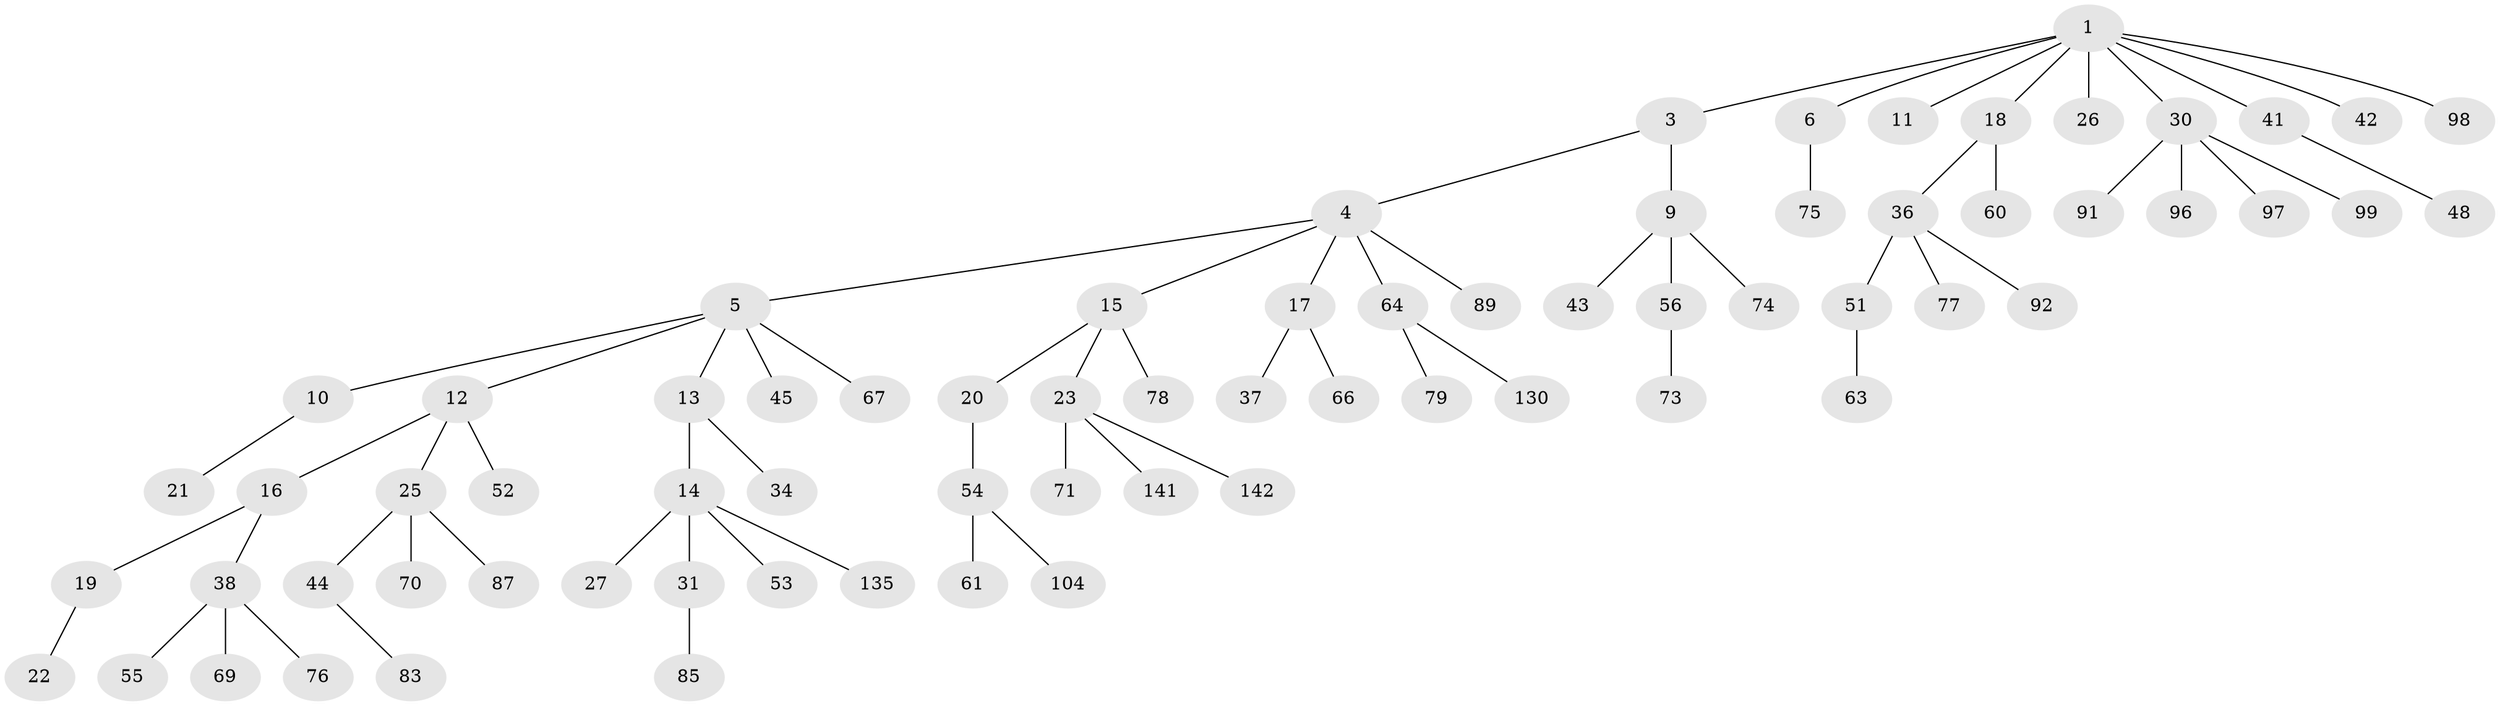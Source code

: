 // original degree distribution, {7: 0.013793103448275862, 4: 0.07586206896551724, 3: 0.1310344827586207, 6: 0.020689655172413793, 2: 0.22758620689655173, 5: 0.020689655172413793, 1: 0.5103448275862069}
// Generated by graph-tools (version 1.1) at 2025/15/03/09/25 04:15:23]
// undirected, 72 vertices, 71 edges
graph export_dot {
graph [start="1"]
  node [color=gray90,style=filled];
  1 [super="+2+39+8"];
  3;
  4 [super="+62+131+140+7"];
  5;
  6;
  9 [super="+32"];
  10;
  11 [super="+122+144+107"];
  12 [super="+35+33"];
  13 [super="+94"];
  14 [super="+59"];
  15 [super="+47"];
  16 [super="+65+29+127"];
  17;
  18;
  19 [super="+24"];
  20;
  21;
  22 [super="+84"];
  23;
  25 [super="+57"];
  26 [super="+123+28"];
  27 [super="+88"];
  30 [super="+90"];
  31 [super="+115+49"];
  34 [super="+80"];
  36 [super="+114+40"];
  37;
  38 [super="+111+50"];
  41;
  42 [super="+112"];
  43;
  44;
  45;
  48 [super="+106"];
  51 [super="+105+100+72"];
  52 [super="+136"];
  53;
  54;
  55;
  56;
  60 [super="+68"];
  61 [super="+113+120"];
  63;
  64;
  66 [super="+95"];
  67;
  69;
  70 [super="+81"];
  71;
  73;
  74 [super="+86"];
  75 [super="+138"];
  76 [super="+109"];
  77;
  78 [super="+139"];
  79 [super="+128+129"];
  83;
  85;
  87;
  89;
  91;
  92;
  96 [super="+108+102"];
  97;
  98;
  99;
  104;
  130;
  135;
  141;
  142;
  1 -- 6;
  1 -- 26;
  1 -- 42;
  1 -- 98;
  1 -- 3;
  1 -- 11;
  1 -- 30;
  1 -- 41;
  1 -- 18;
  3 -- 4;
  3 -- 9;
  4 -- 5;
  4 -- 17;
  4 -- 89;
  4 -- 64;
  4 -- 15;
  5 -- 10;
  5 -- 12;
  5 -- 13;
  5 -- 45;
  5 -- 67;
  6 -- 75;
  9 -- 56;
  9 -- 74;
  9 -- 43;
  10 -- 21;
  12 -- 16;
  12 -- 25;
  12 -- 52;
  13 -- 14;
  13 -- 34;
  14 -- 27;
  14 -- 31;
  14 -- 53;
  14 -- 135;
  15 -- 20;
  15 -- 23;
  15 -- 78;
  16 -- 19;
  16 -- 38;
  17 -- 37;
  17 -- 66;
  18 -- 36;
  18 -- 60;
  19 -- 22;
  20 -- 54;
  23 -- 71;
  23 -- 141;
  23 -- 142;
  25 -- 44;
  25 -- 70;
  25 -- 87;
  30 -- 96;
  30 -- 97;
  30 -- 99;
  30 -- 91;
  31 -- 85;
  36 -- 77;
  36 -- 51;
  36 -- 92;
  38 -- 69;
  38 -- 76;
  38 -- 55;
  41 -- 48;
  44 -- 83;
  51 -- 63;
  54 -- 61;
  54 -- 104;
  56 -- 73;
  64 -- 79;
  64 -- 130;
}
